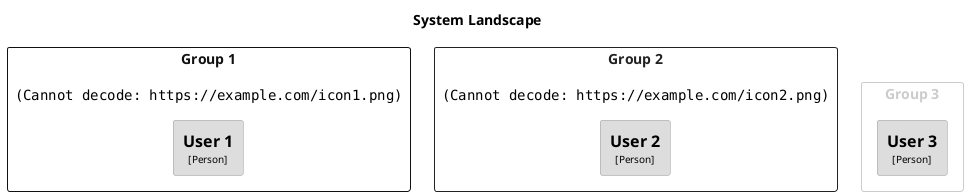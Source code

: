 @startuml
set separator none
title System Landscape

top to bottom direction

skinparam {
  arrowFontSize 10
  defaultTextAlignment center
  wrapWidth 200
  maxMessageSize 100
}

hide stereotype

skinparam rectangle<<User1>> {
  BackgroundColor #dddddd
  FontColor #000000
  BorderColor #9a9a9a
  shadowing false
}
skinparam rectangle<<User2>> {
  BackgroundColor #dddddd
  FontColor #000000
  BorderColor #9a9a9a
  shadowing false
}
skinparam rectangle<<User3>> {
  BackgroundColor #dddddd
  FontColor #000000
  BorderColor #9a9a9a
  shadowing false
}

rectangle "Group 1\n\n<img:https://example.com/icon1.png{scale=1.0}>" <<group1>> {
  skinparam RectangleBorderColor<<group1>> #111111
  skinparam RectangleFontColor<<group1>> #111111

  rectangle "==User 1\n<size:10>[Person]</size>" <<User1>> as User1
}

rectangle "Group 2\n\n<img:https://example.com/icon2.png{scale=1.0}>" <<group2>> {
  skinparam RectangleBorderColor<<group2>> #222222
  skinparam RectangleFontColor<<group2>> #222222

  rectangle "==User 2\n<size:10>[Person]</size>" <<User2>> as User2
}

rectangle "Group 3" <<group3>> {
  skinparam RectangleBorderColor<<group3>> #cccccc
  skinparam RectangleFontColor<<group3>> #cccccc

  rectangle "==User 3\n<size:10>[Person]</size>" <<User3>> as User3
}


@enduml